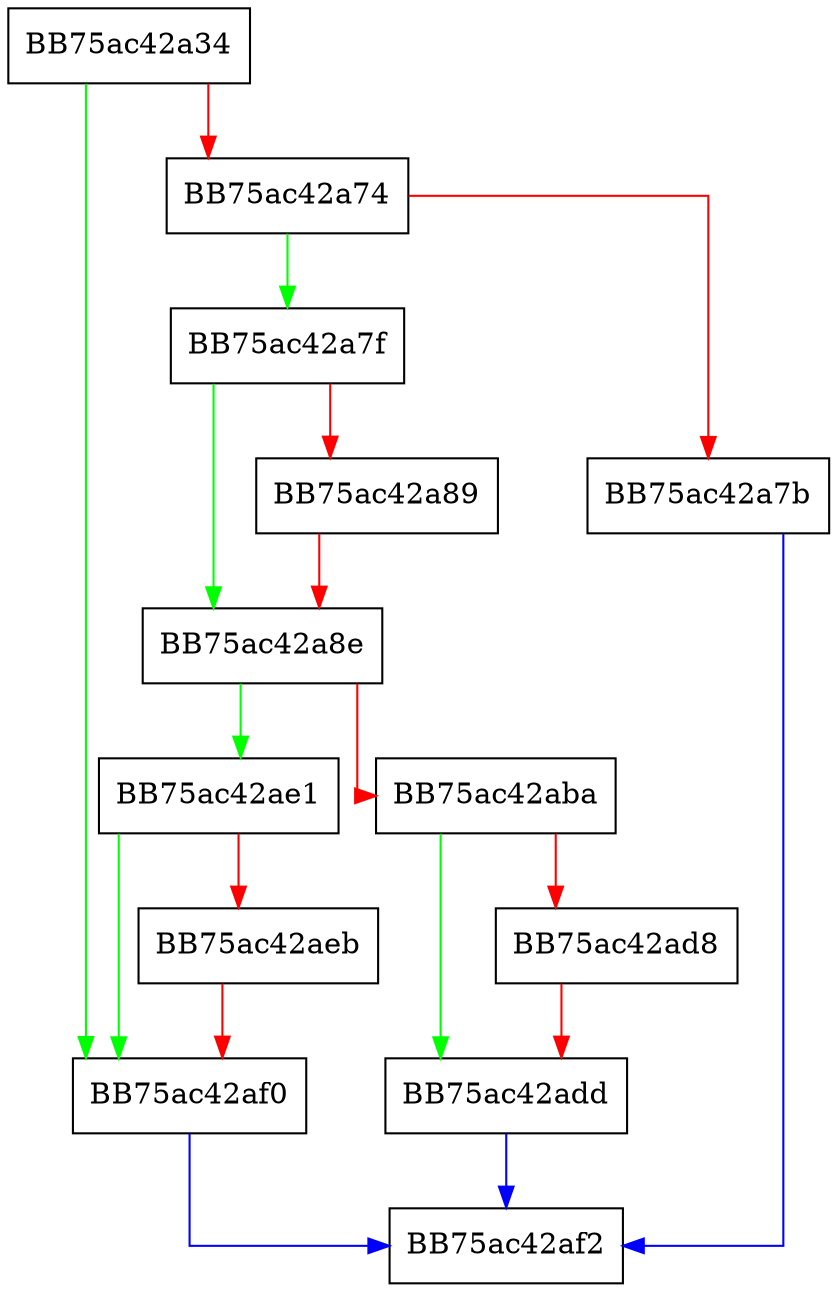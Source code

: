 digraph BurnExtent {
  node [shape="box"];
  graph [splines=ortho];
  BB75ac42a34 -> BB75ac42af0 [color="green"];
  BB75ac42a34 -> BB75ac42a74 [color="red"];
  BB75ac42a74 -> BB75ac42a7f [color="green"];
  BB75ac42a74 -> BB75ac42a7b [color="red"];
  BB75ac42a7b -> BB75ac42af2 [color="blue"];
  BB75ac42a7f -> BB75ac42a8e [color="green"];
  BB75ac42a7f -> BB75ac42a89 [color="red"];
  BB75ac42a89 -> BB75ac42a8e [color="red"];
  BB75ac42a8e -> BB75ac42ae1 [color="green"];
  BB75ac42a8e -> BB75ac42aba [color="red"];
  BB75ac42aba -> BB75ac42add [color="green"];
  BB75ac42aba -> BB75ac42ad8 [color="red"];
  BB75ac42ad8 -> BB75ac42add [color="red"];
  BB75ac42add -> BB75ac42af2 [color="blue"];
  BB75ac42ae1 -> BB75ac42af0 [color="green"];
  BB75ac42ae1 -> BB75ac42aeb [color="red"];
  BB75ac42aeb -> BB75ac42af0 [color="red"];
  BB75ac42af0 -> BB75ac42af2 [color="blue"];
}